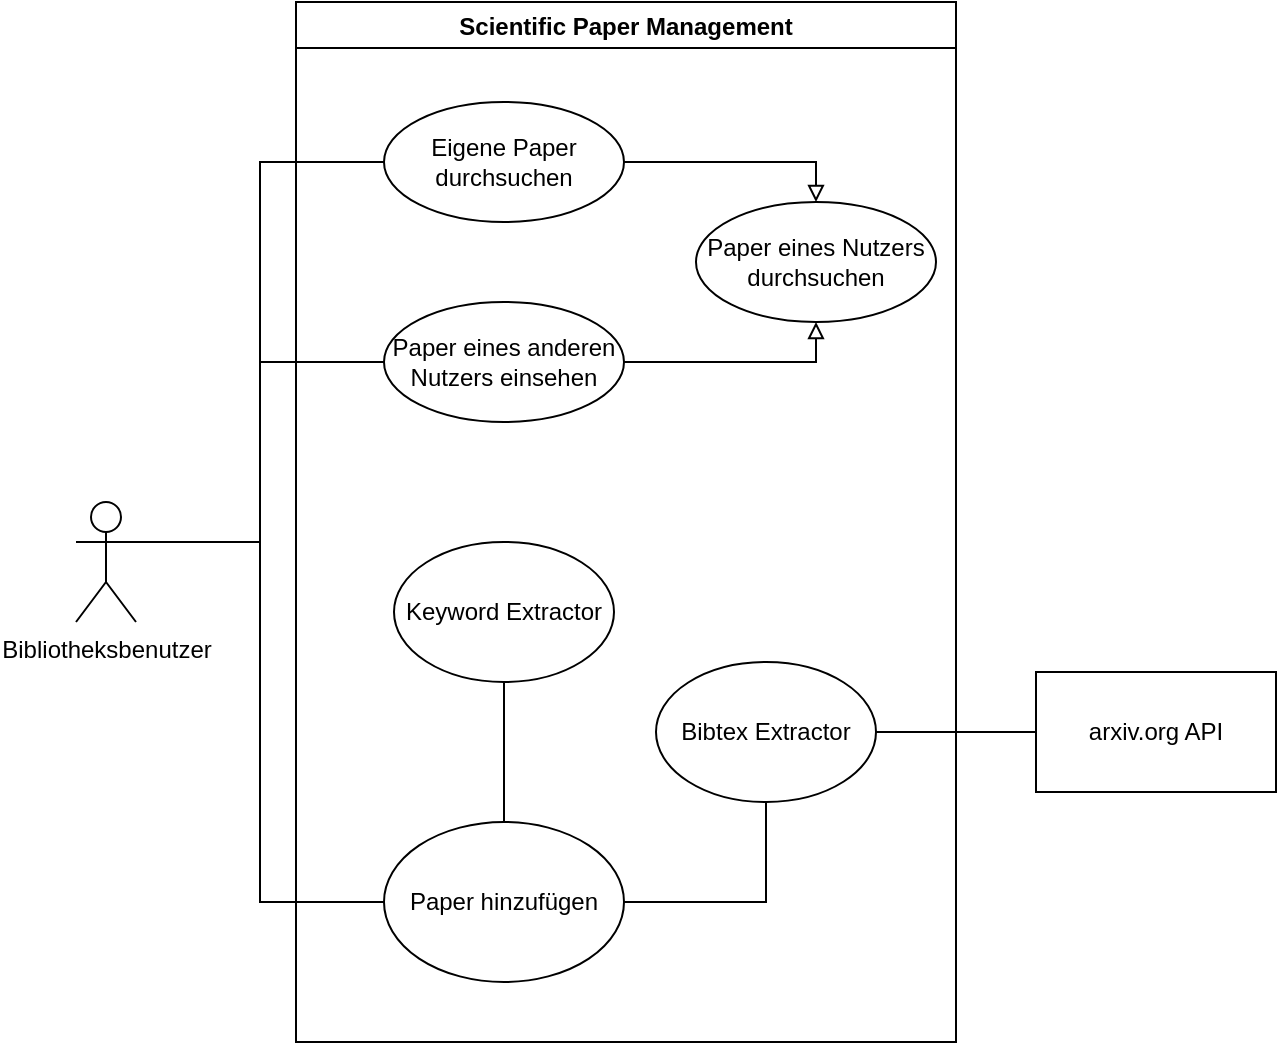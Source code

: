<mxfile version="15.5.9" type="device"><diagram id="82UeKc-8xYDb36AMbafJ" name="Page-1"><mxGraphModel dx="953" dy="943" grid="1" gridSize="10" guides="1" tooltips="1" connect="1" arrows="1" fold="1" page="1" pageScale="1" pageWidth="827" pageHeight="1169" math="0" shadow="0"><root><mxCell id="0"/><mxCell id="1" parent="0"/><mxCell id="i9m1vDE_1d5AfXtaGLCF-1" value="Scientific Paper Management" style="swimlane;" vertex="1" parent="1"><mxGeometry x="310" y="80" width="330" height="520" as="geometry"/></mxCell><mxCell id="i9m1vDE_1d5AfXtaGLCF-4" value="Paper eines Nutzers durchsuchen" style="ellipse;whiteSpace=wrap;html=1;" vertex="1" parent="i9m1vDE_1d5AfXtaGLCF-1"><mxGeometry x="200" y="100" width="120" height="60" as="geometry"/></mxCell><mxCell id="i9m1vDE_1d5AfXtaGLCF-13" style="edgeStyle=orthogonalEdgeStyle;rounded=0;orthogonalLoop=1;jettySize=auto;html=1;entryX=0.5;entryY=1;entryDx=0;entryDy=0;endArrow=none;endFill=0;" edge="1" parent="i9m1vDE_1d5AfXtaGLCF-1" source="i9m1vDE_1d5AfXtaGLCF-3" target="i9m1vDE_1d5AfXtaGLCF-12"><mxGeometry relative="1" as="geometry"/></mxCell><mxCell id="i9m1vDE_1d5AfXtaGLCF-16" style="edgeStyle=orthogonalEdgeStyle;rounded=0;orthogonalLoop=1;jettySize=auto;html=1;entryX=0.5;entryY=1;entryDx=0;entryDy=0;endArrow=none;endFill=0;" edge="1" parent="i9m1vDE_1d5AfXtaGLCF-1" source="i9m1vDE_1d5AfXtaGLCF-3" target="i9m1vDE_1d5AfXtaGLCF-14"><mxGeometry relative="1" as="geometry"/></mxCell><mxCell id="i9m1vDE_1d5AfXtaGLCF-3" value="Paper hinzufügen" style="ellipse;whiteSpace=wrap;html=1;" vertex="1" parent="i9m1vDE_1d5AfXtaGLCF-1"><mxGeometry x="44" y="410" width="120" height="80" as="geometry"/></mxCell><mxCell id="i9m1vDE_1d5AfXtaGLCF-12" value="Keyword Extractor" style="ellipse;whiteSpace=wrap;html=1;" vertex="1" parent="i9m1vDE_1d5AfXtaGLCF-1"><mxGeometry x="49" y="270" width="110" height="70" as="geometry"/></mxCell><mxCell id="i9m1vDE_1d5AfXtaGLCF-14" value="Bibtex Extractor" style="ellipse;whiteSpace=wrap;html=1;" vertex="1" parent="i9m1vDE_1d5AfXtaGLCF-1"><mxGeometry x="180" y="330" width="110" height="70" as="geometry"/></mxCell><mxCell id="i9m1vDE_1d5AfXtaGLCF-23" style="edgeStyle=orthogonalEdgeStyle;rounded=0;orthogonalLoop=1;jettySize=auto;html=1;entryX=0.5;entryY=0;entryDx=0;entryDy=0;endArrow=block;endFill=0;" edge="1" parent="i9m1vDE_1d5AfXtaGLCF-1" source="i9m1vDE_1d5AfXtaGLCF-17" target="i9m1vDE_1d5AfXtaGLCF-4"><mxGeometry relative="1" as="geometry"/></mxCell><mxCell id="i9m1vDE_1d5AfXtaGLCF-17" value="Eigene Paper durchsuchen" style="ellipse;whiteSpace=wrap;html=1;" vertex="1" parent="i9m1vDE_1d5AfXtaGLCF-1"><mxGeometry x="44" y="50" width="120" height="60" as="geometry"/></mxCell><mxCell id="i9m1vDE_1d5AfXtaGLCF-24" style="edgeStyle=orthogonalEdgeStyle;rounded=0;orthogonalLoop=1;jettySize=auto;html=1;entryX=0.5;entryY=1;entryDx=0;entryDy=0;endArrow=block;endFill=0;" edge="1" parent="i9m1vDE_1d5AfXtaGLCF-1" source="i9m1vDE_1d5AfXtaGLCF-20" target="i9m1vDE_1d5AfXtaGLCF-4"><mxGeometry relative="1" as="geometry"/></mxCell><mxCell id="i9m1vDE_1d5AfXtaGLCF-20" value="Paper eines anderen Nutzers einsehen" style="ellipse;whiteSpace=wrap;html=1;" vertex="1" parent="i9m1vDE_1d5AfXtaGLCF-1"><mxGeometry x="44" y="150" width="120" height="60" as="geometry"/></mxCell><mxCell id="i9m1vDE_1d5AfXtaGLCF-21" style="edgeStyle=orthogonalEdgeStyle;rounded=0;orthogonalLoop=1;jettySize=auto;html=1;entryX=0;entryY=0.5;entryDx=0;entryDy=0;endArrow=none;endFill=0;exitX=1;exitY=0.333;exitDx=0;exitDy=0;exitPerimeter=0;" edge="1" parent="1" source="i9m1vDE_1d5AfXtaGLCF-2" target="i9m1vDE_1d5AfXtaGLCF-20"><mxGeometry relative="1" as="geometry"/></mxCell><mxCell id="i9m1vDE_1d5AfXtaGLCF-22" style="edgeStyle=orthogonalEdgeStyle;rounded=0;orthogonalLoop=1;jettySize=auto;html=1;entryX=0;entryY=0.5;entryDx=0;entryDy=0;endArrow=none;endFill=0;exitX=1;exitY=0.333;exitDx=0;exitDy=0;exitPerimeter=0;" edge="1" parent="1" source="i9m1vDE_1d5AfXtaGLCF-2" target="i9m1vDE_1d5AfXtaGLCF-17"><mxGeometry relative="1" as="geometry"/></mxCell><mxCell id="i9m1vDE_1d5AfXtaGLCF-2" value="Bibliotheksbenutzer" style="shape=umlActor;verticalLabelPosition=bottom;verticalAlign=top;html=1;outlineConnect=0;" vertex="1" parent="1"><mxGeometry x="200" y="330" width="30" height="60" as="geometry"/></mxCell><mxCell id="i9m1vDE_1d5AfXtaGLCF-8" value="arxiv.org API" style="rounded=0;whiteSpace=wrap;html=1;" vertex="1" parent="1"><mxGeometry x="680" y="415" width="120" height="60" as="geometry"/></mxCell><mxCell id="i9m1vDE_1d5AfXtaGLCF-18" style="edgeStyle=orthogonalEdgeStyle;rounded=0;orthogonalLoop=1;jettySize=auto;html=1;entryX=0;entryY=0.5;entryDx=0;entryDy=0;endArrow=none;endFill=0;" edge="1" parent="1" source="i9m1vDE_1d5AfXtaGLCF-14" target="i9m1vDE_1d5AfXtaGLCF-8"><mxGeometry relative="1" as="geometry"/></mxCell><mxCell id="i9m1vDE_1d5AfXtaGLCF-19" style="edgeStyle=orthogonalEdgeStyle;rounded=0;orthogonalLoop=1;jettySize=auto;html=1;entryX=1;entryY=0.333;entryDx=0;entryDy=0;entryPerimeter=0;endArrow=none;endFill=0;" edge="1" parent="1" source="i9m1vDE_1d5AfXtaGLCF-3" target="i9m1vDE_1d5AfXtaGLCF-2"><mxGeometry relative="1" as="geometry"/></mxCell></root></mxGraphModel></diagram></mxfile>